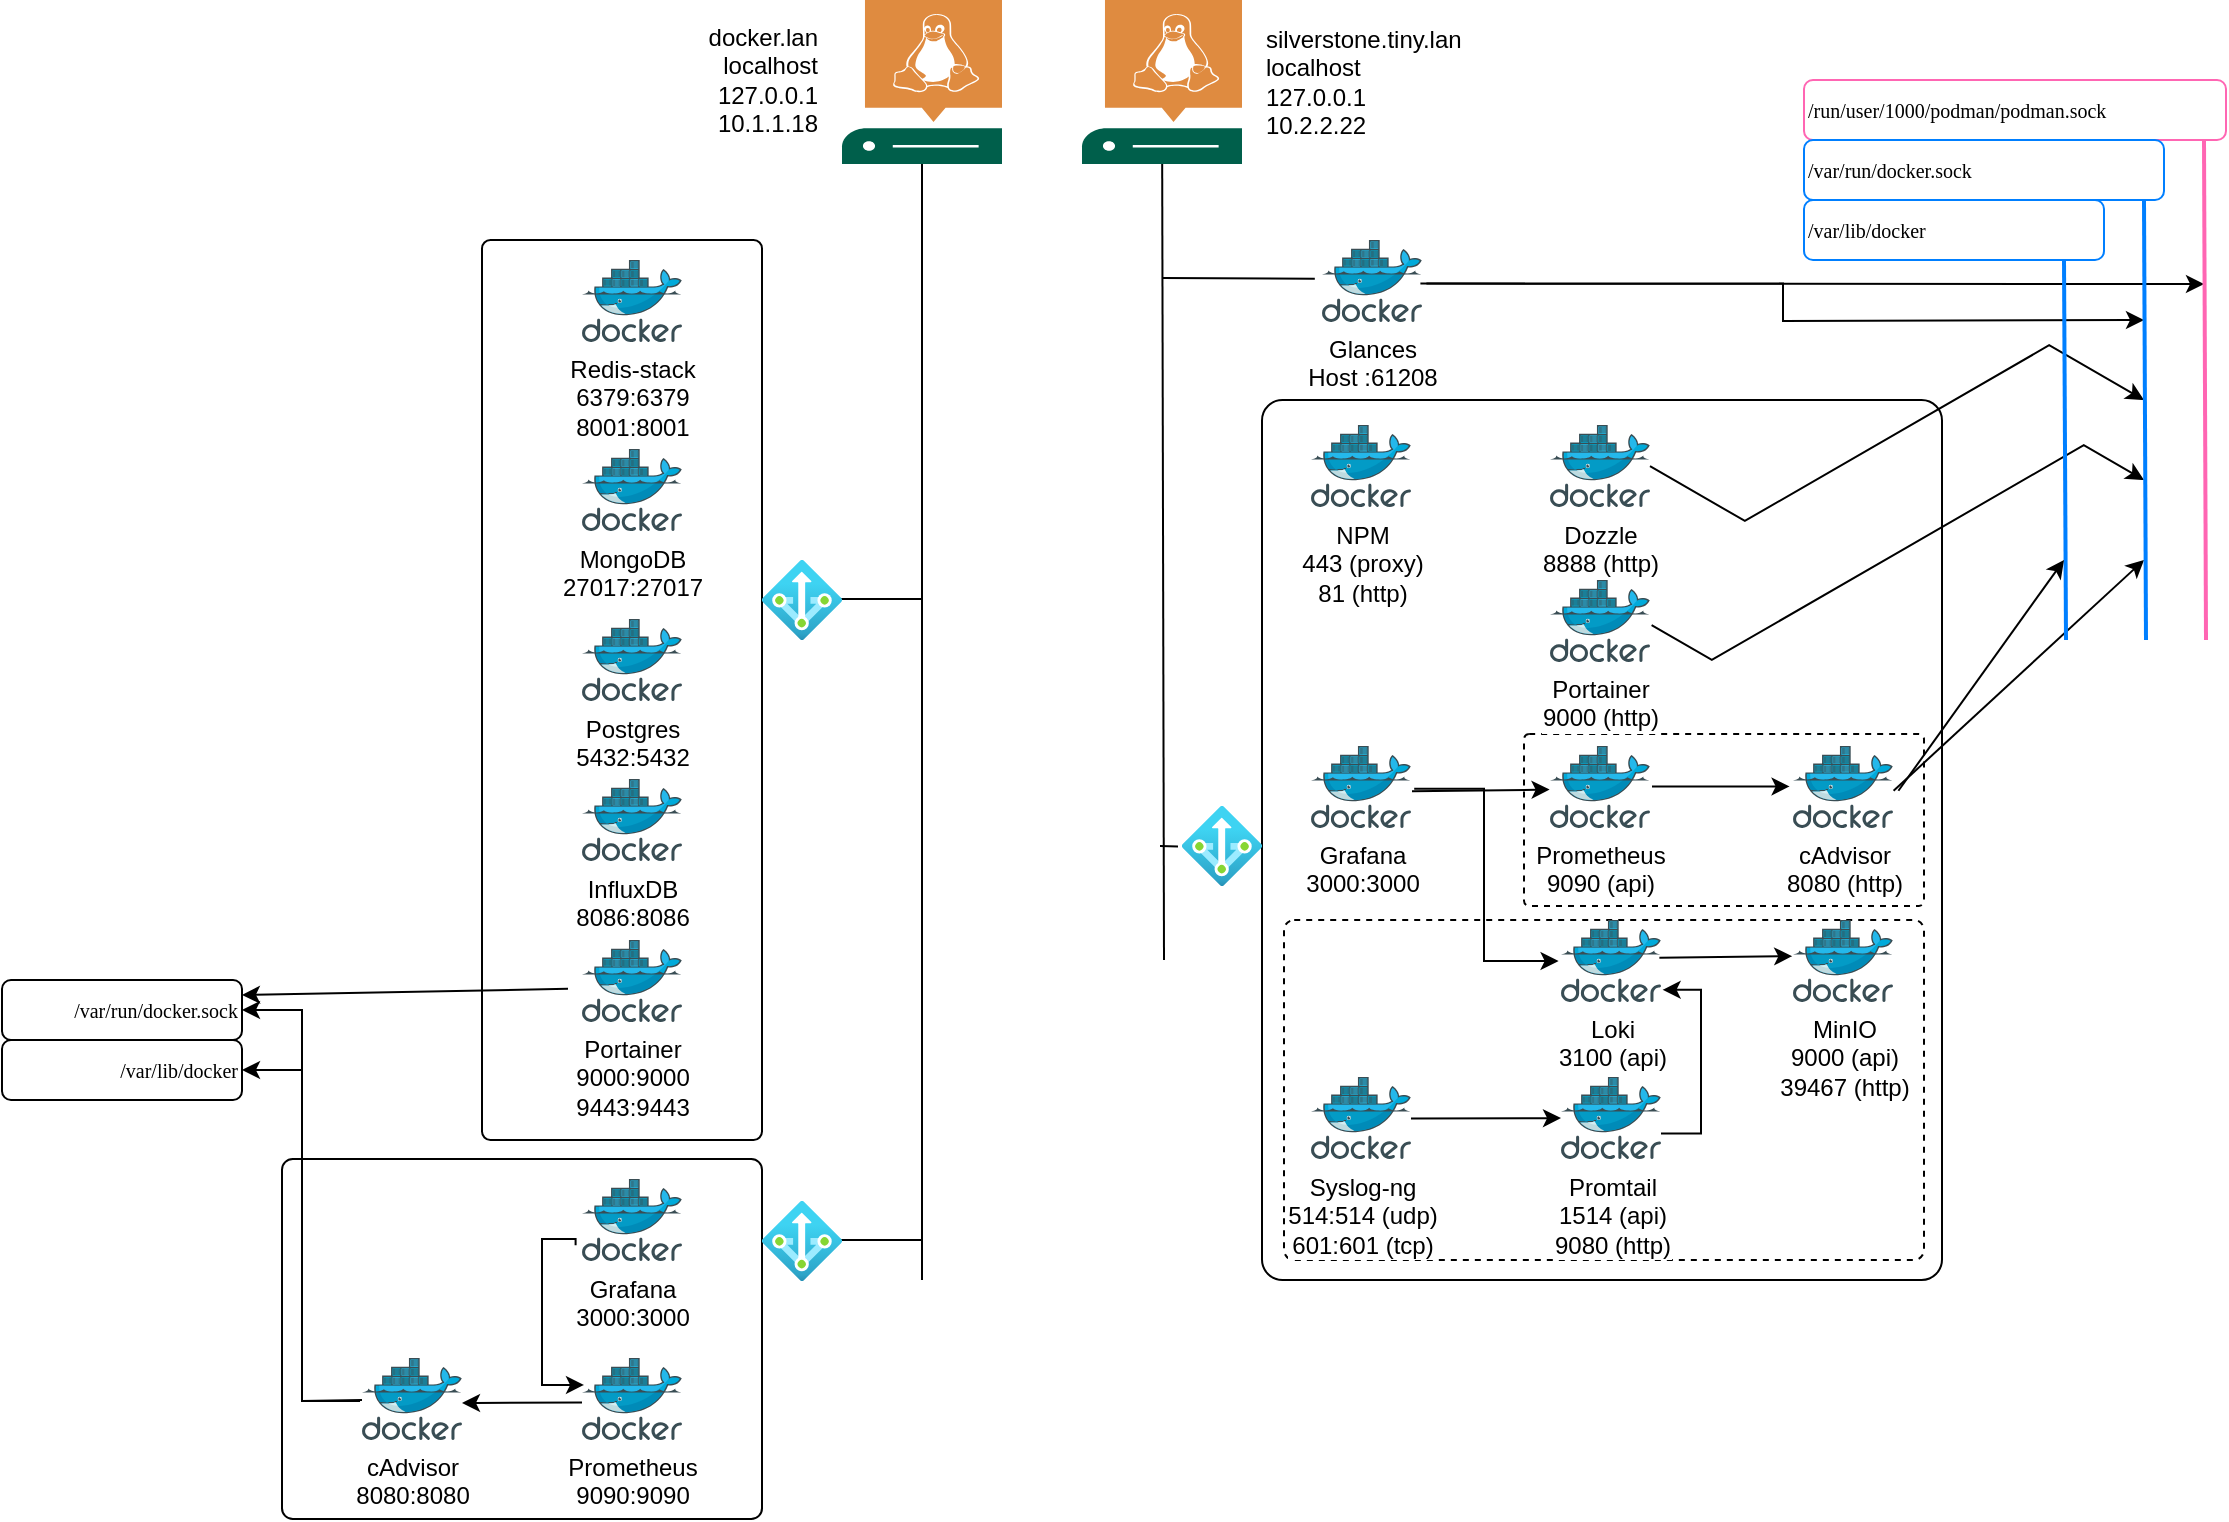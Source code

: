 <mxfile version="24.3.0" type="github" pages="2">
  <diagram name="Page-1" id="xcAeZ0c_36jicNpxhuPr">
    <mxGraphModel dx="1050" dy="565" grid="1" gridSize="10" guides="1" tooltips="1" connect="1" arrows="1" fold="1" page="1" pageScale="1" pageWidth="1169" pageHeight="827" math="0" shadow="0">
      <root>
        <mxCell id="0" />
        <mxCell id="1" parent="0" />
        <mxCell id="pyQKvO4d3ydewZ7Dew-t-11" value="/run/user/1000/podman/podman.sock" style="rounded=1;whiteSpace=wrap;html=1;align=left;fontFamily=Verdana;fontSize=10;strokeColor=#FF66B3;" parent="1" vertex="1">
          <mxGeometry x="910" y="80" width="211" height="30" as="geometry" />
        </mxCell>
        <mxCell id="hVBcRrxeRy2kD3XXEMTC-5" value="" style="rounded=1;whiteSpace=wrap;html=1;arcSize=3;" parent="1" vertex="1">
          <mxGeometry x="149" y="619.5" width="240" height="180" as="geometry" />
        </mxCell>
        <mxCell id="pyQKvO4d3ydewZ7Dew-t-21" value="" style="rounded=1;whiteSpace=wrap;html=1;arcSize=3;fillColor=none;" parent="1" vertex="1">
          <mxGeometry x="639" y="240" width="340" height="440" as="geometry" />
        </mxCell>
        <mxCell id="hVBcRrxeRy2kD3XXEMTC-7" value="" style="rounded=1;whiteSpace=wrap;html=1;arcSize=3;dashed=1;" parent="1" vertex="1">
          <mxGeometry x="650" y="500" width="320" height="170" as="geometry" />
        </mxCell>
        <mxCell id="pyQKvO4d3ydewZ7Dew-t-35" value="" style="rounded=1;whiteSpace=wrap;html=1;arcSize=3;dashed=1;" parent="1" vertex="1">
          <mxGeometry x="770" y="407" width="200" height="86" as="geometry" />
        </mxCell>
        <mxCell id="pyQKvO4d3ydewZ7Dew-t-65" value="" style="orthogonalLoop=1;jettySize=auto;html=1;rounded=0;endArrow=none;endFill=0;" parent="1" edge="1">
          <mxGeometry width="80" relative="1" as="geometry">
            <mxPoint x="389" y="339.5" as="sourcePoint" />
            <mxPoint x="469" y="339.5" as="targetPoint" />
          </mxGeometry>
        </mxCell>
        <mxCell id="pyQKvO4d3ydewZ7Dew-t-64" value="" style="orthogonalLoop=1;jettySize=auto;html=1;rounded=0;endArrow=none;endFill=0;" parent="1" edge="1">
          <mxGeometry width="80" relative="1" as="geometry">
            <mxPoint x="389" y="660" as="sourcePoint" />
            <mxPoint x="469" y="660" as="targetPoint" />
          </mxGeometry>
        </mxCell>
        <mxCell id="pyQKvO4d3ydewZ7Dew-t-32" value="" style="orthogonalLoop=1;jettySize=auto;html=1;rounded=0;endArrow=none;endFill=0;entryX=-0.05;entryY=0.505;entryDx=0;entryDy=0;entryPerimeter=0;" parent="1" target="pyQKvO4d3ydewZ7Dew-t-22" edge="1">
          <mxGeometry width="80" relative="1" as="geometry">
            <mxPoint x="588" y="463" as="sourcePoint" />
            <mxPoint x="589" y="666" as="targetPoint" />
          </mxGeometry>
        </mxCell>
        <mxCell id="pyQKvO4d3ydewZ7Dew-t-59" value="" style="rounded=1;whiteSpace=wrap;html=1;arcSize=3;" parent="1" vertex="1">
          <mxGeometry x="249" y="160" width="140" height="450" as="geometry" />
        </mxCell>
        <mxCell id="pyQKvO4d3ydewZ7Dew-t-1" value="Glances&lt;div&gt;Host :61208&lt;/div&gt;" style="image;sketch=0;aspect=fixed;html=1;points=[];align=center;fontSize=12;image=img/lib/mscae/Docker.svg;" parent="1" vertex="1">
          <mxGeometry x="669" y="160" width="50" height="41" as="geometry" />
        </mxCell>
        <mxCell id="pyQKvO4d3ydewZ7Dew-t-2" value="Dozzle&lt;div&gt;8888 (http)&lt;/div&gt;" style="image;sketch=0;aspect=fixed;html=1;points=[];align=center;fontSize=12;image=img/lib/mscae/Docker.svg;" parent="1" vertex="1">
          <mxGeometry x="783" y="252.5" width="50" height="41" as="geometry" />
        </mxCell>
        <mxCell id="pyQKvO4d3ydewZ7Dew-t-3" value="Grafana&lt;div&gt;3000:3000&lt;/div&gt;" style="image;sketch=0;aspect=fixed;html=1;points=[];align=center;fontSize=12;image=img/lib/mscae/Docker.svg;" parent="1" vertex="1">
          <mxGeometry x="663.5" y="413" width="50" height="41" as="geometry" />
        </mxCell>
        <mxCell id="pyQKvO4d3ydewZ7Dew-t-4" value="Loki&lt;div&gt;3100 (api)&lt;/div&gt;" style="image;sketch=0;aspect=fixed;html=1;points=[];align=center;fontSize=12;image=img/lib/mscae/Docker.svg;" parent="1" vertex="1">
          <mxGeometry x="788.5" y="500" width="50" height="41" as="geometry" />
        </mxCell>
        <mxCell id="pyQKvO4d3ydewZ7Dew-t-5" value="MinIO&lt;div&gt;9000 (api)&lt;/div&gt;&lt;div&gt;39467 (http)&lt;/div&gt;" style="image;sketch=0;aspect=fixed;html=1;points=[];align=center;fontSize=12;image=img/lib/mscae/Docker.svg;" parent="1" vertex="1">
          <mxGeometry x="904.5" y="500" width="50" height="41" as="geometry" />
        </mxCell>
        <mxCell id="pyQKvO4d3ydewZ7Dew-t-6" value="Portainer&lt;div&gt;9000 (http)&lt;/div&gt;" style="image;sketch=0;aspect=fixed;html=1;points=[];align=center;fontSize=12;image=img/lib/mscae/Docker.svg;" parent="1" vertex="1">
          <mxGeometry x="783" y="330" width="50" height="41" as="geometry" />
        </mxCell>
        <mxCell id="pyQKvO4d3ydewZ7Dew-t-7" value="Promtail&lt;div&gt;1514 (api)&lt;/div&gt;&lt;div&gt;9080 (http)&lt;/div&gt;" style="image;sketch=0;aspect=fixed;html=1;points=[];align=center;fontSize=12;image=img/lib/mscae/Docker.svg;" parent="1" vertex="1">
          <mxGeometry x="788.5" y="578.5" width="50" height="41" as="geometry" />
        </mxCell>
        <mxCell id="pyQKvO4d3ydewZ7Dew-t-8" value="Syslog-ng&lt;div&gt;514:514 (udp)&lt;/div&gt;&lt;div&gt;601:601 (tcp)&lt;/div&gt;" style="image;sketch=0;aspect=fixed;html=1;points=[];align=center;fontSize=12;image=img/lib/mscae/Docker.svg;" parent="1" vertex="1">
          <mxGeometry x="663.5" y="578.5" width="50" height="41" as="geometry" />
        </mxCell>
        <mxCell id="pyQKvO4d3ydewZ7Dew-t-9" value="/var/run/docker.sock" style="rounded=1;whiteSpace=wrap;html=1;align=left;fontFamily=Verdana;fontSize=10;strokeColor=#007FFF;" parent="1" vertex="1">
          <mxGeometry x="910" y="110" width="180" height="30" as="geometry" />
        </mxCell>
        <mxCell id="pyQKvO4d3ydewZ7Dew-t-13" value="" style="orthogonalLoop=1;jettySize=auto;html=1;rounded=0;exitX=0.984;exitY=0.532;exitDx=0;exitDy=0;exitPerimeter=0;" parent="1" source="pyQKvO4d3ydewZ7Dew-t-1" edge="1">
          <mxGeometry width="80" relative="1" as="geometry">
            <mxPoint x="769" y="220" as="sourcePoint" />
            <mxPoint x="1110" y="182" as="targetPoint" />
          </mxGeometry>
        </mxCell>
        <mxCell id="pyQKvO4d3ydewZ7Dew-t-14" value="" style="orthogonalLoop=1;jettySize=auto;html=1;rounded=0;exitX=1.044;exitY=0.532;exitDx=0;exitDy=0;exitPerimeter=0;edgeStyle=orthogonalEdgeStyle;" parent="1" source="pyQKvO4d3ydewZ7Dew-t-1" edge="1">
          <mxGeometry width="80" relative="1" as="geometry">
            <mxPoint x="740" y="200" as="sourcePoint" />
            <mxPoint x="1080" y="200" as="targetPoint" />
          </mxGeometry>
        </mxCell>
        <mxCell id="pyQKvO4d3ydewZ7Dew-t-15" value="" style="orthogonalLoop=1;jettySize=auto;html=1;rounded=0;exitX=1;exitY=0.502;exitDx=0;exitDy=0;exitPerimeter=0;edgeStyle=isometricEdgeStyle;elbow=vertical;" parent="1" source="pyQKvO4d3ydewZ7Dew-t-2" edge="1">
          <mxGeometry width="80" relative="1" as="geometry">
            <mxPoint x="739" y="261" as="sourcePoint" />
            <mxPoint x="1080" y="240" as="targetPoint" />
          </mxGeometry>
        </mxCell>
        <mxCell id="pyQKvO4d3ydewZ7Dew-t-16" value="" style="orthogonalLoop=1;jettySize=auto;html=1;rounded=0;exitX=1.016;exitY=0.551;exitDx=0;exitDy=0;exitPerimeter=0;edgeStyle=isometricEdgeStyle;elbow=vertical;" parent="1" source="pyQKvO4d3ydewZ7Dew-t-6" edge="1">
          <mxGeometry width="80" relative="1" as="geometry">
            <mxPoint x="729" y="341" as="sourcePoint" />
            <mxPoint x="1080" y="280" as="targetPoint" />
          </mxGeometry>
        </mxCell>
        <mxCell id="pyQKvO4d3ydewZ7Dew-t-17" value="" style="orthogonalLoop=1;jettySize=auto;html=1;rounded=0;exitX=1;exitY=0.505;exitDx=0;exitDy=0;exitPerimeter=0;" parent="1" source="pyQKvO4d3ydewZ7Dew-t-8" target="pyQKvO4d3ydewZ7Dew-t-7" edge="1">
          <mxGeometry width="80" relative="1" as="geometry">
            <mxPoint x="724.5" y="428" as="sourcePoint" />
            <mxPoint x="943.5" y="308" as="targetPoint" />
          </mxGeometry>
        </mxCell>
        <mxCell id="pyQKvO4d3ydewZ7Dew-t-18" value="" style="orthogonalLoop=1;jettySize=auto;html=1;rounded=0;exitX=1;exitY=0.688;exitDx=0;exitDy=0;exitPerimeter=0;entryX=1.016;entryY=0.851;entryDx=0;entryDy=0;entryPerimeter=0;edgeStyle=orthogonalEdgeStyle;" parent="1" source="pyQKvO4d3ydewZ7Dew-t-7" target="pyQKvO4d3ydewZ7Dew-t-4" edge="1">
          <mxGeometry width="80" relative="1" as="geometry">
            <mxPoint x="734.5" y="438" as="sourcePoint" />
            <mxPoint x="953.5" y="318" as="targetPoint" />
          </mxGeometry>
        </mxCell>
        <mxCell id="pyQKvO4d3ydewZ7Dew-t-19" value="" style="orthogonalLoop=1;jettySize=auto;html=1;rounded=0;exitX=0.984;exitY=0.461;exitDx=0;exitDy=0;exitPerimeter=0;entryX=-0.008;entryY=0.441;entryDx=0;entryDy=0;entryPerimeter=0;" parent="1" source="pyQKvO4d3ydewZ7Dew-t-4" target="pyQKvO4d3ydewZ7Dew-t-5" edge="1">
          <mxGeometry width="80" relative="1" as="geometry">
            <mxPoint x="744.5" y="448" as="sourcePoint" />
            <mxPoint x="963.5" y="328" as="targetPoint" />
          </mxGeometry>
        </mxCell>
        <mxCell id="pyQKvO4d3ydewZ7Dew-t-20" value="" style="orthogonalLoop=1;jettySize=auto;html=1;rounded=0;exitX=1.032;exitY=0.522;exitDx=0;exitDy=0;exitPerimeter=0;entryX=-0.024;entryY=0.5;entryDx=0;entryDy=0;entryPerimeter=0;edgeStyle=orthogonalEdgeStyle;" parent="1" source="pyQKvO4d3ydewZ7Dew-t-3" target="pyQKvO4d3ydewZ7Dew-t-4" edge="1">
          <mxGeometry width="80" relative="1" as="geometry">
            <mxPoint x="754.5" y="458" as="sourcePoint" />
            <mxPoint x="973.5" y="338" as="targetPoint" />
            <Array as="points">
              <mxPoint x="750" y="434" />
              <mxPoint x="750" y="521" />
            </Array>
          </mxGeometry>
        </mxCell>
        <mxCell id="pyQKvO4d3ydewZ7Dew-t-22" value="" style="image;aspect=fixed;html=1;points=[];align=center;fontSize=12;image=img/lib/azure2/networking/NAT.svg;" parent="1" vertex="1">
          <mxGeometry x="599" y="443" width="40" height="40" as="geometry" />
        </mxCell>
        <mxCell id="pyQKvO4d3ydewZ7Dew-t-28" value="" style="orthogonalLoop=1;jettySize=auto;html=1;rounded=0;endArrow=none;endFill=0;" parent="1" source="pyQKvO4d3ydewZ7Dew-t-33" edge="1">
          <mxGeometry width="80" relative="1" as="geometry">
            <mxPoint x="589" y="120" as="sourcePoint" />
            <mxPoint x="590" y="520" as="targetPoint" />
          </mxGeometry>
        </mxCell>
        <mxCell id="pyQKvO4d3ydewZ7Dew-t-29" value="" style="orthogonalLoop=1;jettySize=auto;html=1;rounded=0;endArrow=none;endFill=0;entryX=-0.072;entryY=0.473;entryDx=0;entryDy=0;entryPerimeter=0;" parent="1" target="pyQKvO4d3ydewZ7Dew-t-1" edge="1">
          <mxGeometry width="80" relative="1" as="geometry">
            <mxPoint x="589" y="179" as="sourcePoint" />
            <mxPoint x="599" y="610" as="targetPoint" />
          </mxGeometry>
        </mxCell>
        <mxCell id="pyQKvO4d3ydewZ7Dew-t-33" value="" style="sketch=0;pointerEvents=1;shadow=0;dashed=0;html=1;strokeColor=none;fillColor=#005F4B;labelPosition=center;verticalLabelPosition=bottom;verticalAlign=top;align=center;outlineConnect=0;shape=mxgraph.veeam2.linux_server;" parent="1" vertex="1">
          <mxGeometry x="549" y="40" width="80" height="82" as="geometry" />
        </mxCell>
        <mxCell id="pyQKvO4d3ydewZ7Dew-t-34" value="silverstone.tiny.lan&lt;div&gt;localhost&lt;/div&gt;&lt;div&gt;127.0.0.1&lt;br&gt;&lt;div&gt;10.2.2.22&lt;/div&gt;&lt;/div&gt;" style="text;html=1;align=left;verticalAlign=middle;whiteSpace=wrap;rounded=0;" parent="1" vertex="1">
          <mxGeometry x="639" y="51" width="110" height="60" as="geometry" />
        </mxCell>
        <mxCell id="pyQKvO4d3ydewZ7Dew-t-36" value="Grafana&lt;div&gt;3000:3000&lt;/div&gt;" style="image;sketch=0;aspect=fixed;html=1;points=[];align=center;fontSize=12;image=img/lib/mscae/Docker.svg;" parent="1" vertex="1">
          <mxGeometry x="299" y="629.5" width="50" height="41" as="geometry" />
        </mxCell>
        <mxCell id="pyQKvO4d3ydewZ7Dew-t-37" value="cAdvisor&lt;br&gt;8080:8080" style="image;sketch=0;aspect=fixed;html=1;points=[];align=center;fontSize=12;image=img/lib/mscae/Docker.svg;" parent="1" vertex="1">
          <mxGeometry x="189" y="719" width="50" height="41" as="geometry" />
        </mxCell>
        <mxCell id="pyQKvO4d3ydewZ7Dew-t-39" value="Prometheus&lt;div&gt;9090:9090&lt;/div&gt;" style="image;sketch=0;aspect=fixed;html=1;points=[];align=center;fontSize=12;image=img/lib/mscae/Docker.svg;" parent="1" vertex="1">
          <mxGeometry x="299" y="719" width="50" height="41" as="geometry" />
        </mxCell>
        <mxCell id="pyQKvO4d3ydewZ7Dew-t-42" value="" style="orthogonalLoop=1;jettySize=auto;html=1;rounded=0;exitX=0;exitY=0.544;exitDx=0;exitDy=0;exitPerimeter=0;" parent="1" source="pyQKvO4d3ydewZ7Dew-t-39" edge="1">
          <mxGeometry width="80" relative="1" as="geometry">
            <mxPoint x="370" y="482" as="sourcePoint" />
            <mxPoint x="239" y="741.5" as="targetPoint" />
          </mxGeometry>
        </mxCell>
        <mxCell id="pyQKvO4d3ydewZ7Dew-t-44" value="" style="orthogonalLoop=1;jettySize=auto;html=1;rounded=0;exitX=-0.064;exitY=0.807;exitDx=0;exitDy=0;exitPerimeter=0;entryX=0.02;entryY=0.329;entryDx=0;entryDy=0;entryPerimeter=0;edgeStyle=orthogonalEdgeStyle;" parent="1" source="pyQKvO4d3ydewZ7Dew-t-36" target="pyQKvO4d3ydewZ7Dew-t-39" edge="1">
          <mxGeometry width="80" relative="1" as="geometry">
            <mxPoint x="390" y="502" as="sourcePoint" />
            <mxPoint x="609" y="382" as="targetPoint" />
            <Array as="points">
              <mxPoint x="296" y="659.5" />
              <mxPoint x="279" y="659.5" />
              <mxPoint x="279" y="732.5" />
            </Array>
          </mxGeometry>
        </mxCell>
        <mxCell id="pyQKvO4d3ydewZ7Dew-t-46" value="Portainer&lt;div&gt;9000:9000&lt;/div&gt;&lt;div&gt;9443:9443&lt;/div&gt;" style="image;sketch=0;aspect=fixed;html=1;points=[];align=center;fontSize=12;image=img/lib/mscae/Docker.svg;" parent="1" vertex="1">
          <mxGeometry x="299" y="510" width="50" height="41" as="geometry" />
        </mxCell>
        <mxCell id="pyQKvO4d3ydewZ7Dew-t-48" value="/var/run/docker.sock" style="rounded=1;whiteSpace=wrap;html=1;align=right;fontFamily=Verdana;fontSize=10;" parent="1" vertex="1">
          <mxGeometry x="9" y="530" width="120" height="30" as="geometry" />
        </mxCell>
        <mxCell id="pyQKvO4d3ydewZ7Dew-t-49" value="" style="orthogonalLoop=1;jettySize=auto;html=1;rounded=0;exitX=-0.02;exitY=0.524;exitDx=0;exitDy=0;exitPerimeter=0;entryX=1;entryY=0.5;entryDx=0;entryDy=0;edgeStyle=orthogonalEdgeStyle;" parent="1" source="pyQKvO4d3ydewZ7Dew-t-37" edge="1" target="hVBcRrxeRy2kD3XXEMTC-10">
          <mxGeometry width="80" relative="1" as="geometry">
            <mxPoint x="-21" y="692" as="sourcePoint" />
            <mxPoint x="389" y="398" as="targetPoint" />
          </mxGeometry>
        </mxCell>
        <mxCell id="pyQKvO4d3ydewZ7Dew-t-50" value="" style="orthogonalLoop=1;jettySize=auto;html=1;rounded=0;exitX=-0.14;exitY=0.595;exitDx=0;exitDy=0;exitPerimeter=0;entryX=1;entryY=0.25;entryDx=0;entryDy=0;" parent="1" source="pyQKvO4d3ydewZ7Dew-t-46" target="pyQKvO4d3ydewZ7Dew-t-48" edge="1">
          <mxGeometry width="80" relative="1" as="geometry">
            <mxPoint x="198" y="821" as="sourcePoint" />
            <mxPoint x="-1" y="658" as="targetPoint" />
          </mxGeometry>
        </mxCell>
        <mxCell id="pyQKvO4d3ydewZ7Dew-t-52" value="MongoDB&lt;div&gt;27017:27017&lt;/div&gt;" style="image;sketch=0;aspect=fixed;html=1;points=[];align=center;fontSize=12;image=img/lib/mscae/Docker.svg;" parent="1" vertex="1">
          <mxGeometry x="299" y="264.5" width="50" height="41" as="geometry" />
        </mxCell>
        <mxCell id="pyQKvO4d3ydewZ7Dew-t-56" value="Redis-stack&lt;div&gt;6379:6379&lt;/div&gt;&lt;div&gt;8001:8001&lt;/div&gt;" style="image;sketch=0;aspect=fixed;html=1;points=[];align=center;fontSize=12;image=img/lib/mscae/Docker.svg;" parent="1" vertex="1">
          <mxGeometry x="299" y="170" width="50" height="41" as="geometry" />
        </mxCell>
        <mxCell id="pyQKvO4d3ydewZ7Dew-t-57" value="Postgres&lt;div&gt;5432:5432&lt;/div&gt;" style="image;sketch=0;aspect=fixed;html=1;points=[];align=center;fontSize=12;image=img/lib/mscae/Docker.svg;" parent="1" vertex="1">
          <mxGeometry x="299" y="349.5" width="50" height="41" as="geometry" />
        </mxCell>
        <mxCell id="pyQKvO4d3ydewZ7Dew-t-58" value="InfluxDB&lt;div&gt;8086:8086&lt;/div&gt;" style="image;sketch=0;aspect=fixed;html=1;points=[];align=center;fontSize=12;image=img/lib/mscae/Docker.svg;" parent="1" vertex="1">
          <mxGeometry x="299" y="429.5" width="50" height="41" as="geometry" />
        </mxCell>
        <mxCell id="pyQKvO4d3ydewZ7Dew-t-60" value="" style="image;aspect=fixed;html=1;points=[];align=center;fontSize=12;image=img/lib/azure2/networking/NAT.svg;" parent="1" vertex="1">
          <mxGeometry x="389" y="640.5" width="40" height="40" as="geometry" />
        </mxCell>
        <mxCell id="pyQKvO4d3ydewZ7Dew-t-61" value="" style="image;aspect=fixed;html=1;points=[];align=center;fontSize=12;image=img/lib/azure2/networking/NAT.svg;" parent="1" vertex="1">
          <mxGeometry x="389" y="320" width="40" height="40" as="geometry" />
        </mxCell>
        <mxCell id="pyQKvO4d3ydewZ7Dew-t-62" value="" style="orthogonalLoop=1;jettySize=auto;html=1;rounded=0;endArrow=none;endFill=0;" parent="1" source="pyQKvO4d3ydewZ7Dew-t-63" edge="1">
          <mxGeometry width="80" relative="1" as="geometry">
            <mxPoint x="469" y="120" as="sourcePoint" />
            <mxPoint x="469" y="680" as="targetPoint" />
          </mxGeometry>
        </mxCell>
        <mxCell id="pyQKvO4d3ydewZ7Dew-t-63" value="" style="sketch=0;pointerEvents=1;shadow=0;dashed=0;html=1;strokeColor=none;fillColor=#005F4B;labelPosition=center;verticalLabelPosition=bottom;verticalAlign=top;align=center;outlineConnect=0;shape=mxgraph.veeam2.linux_server;" parent="1" vertex="1">
          <mxGeometry x="429" y="40" width="80" height="82" as="geometry" />
        </mxCell>
        <mxCell id="pyQKvO4d3ydewZ7Dew-t-66" value="docker.lan&lt;div&gt;localhost&lt;/div&gt;&lt;div&gt;127.0.0.1&lt;br&gt;&lt;div&gt;10.1.1.18&lt;/div&gt;&lt;/div&gt;" style="text;html=1;align=right;verticalAlign=middle;whiteSpace=wrap;rounded=0;" parent="1" vertex="1">
          <mxGeometry x="309" y="50" width="110" height="60" as="geometry" />
        </mxCell>
        <mxCell id="pyQKvO4d3ydewZ7Dew-t-67" value="" style="orthogonalLoop=1;jettySize=auto;html=1;rounded=0;entryX=1;entryY=0.5;entryDx=0;entryDy=0;edgeStyle=orthogonalEdgeStyle;" parent="1" target="pyQKvO4d3ydewZ7Dew-t-48" edge="1">
          <mxGeometry width="80" relative="1" as="geometry">
            <mxPoint x="189" y="740" as="sourcePoint" />
            <mxPoint x="79" y="607" as="targetPoint" />
          </mxGeometry>
        </mxCell>
        <mxCell id="hVBcRrxeRy2kD3XXEMTC-1" value="Prometheus&lt;div&gt;9090 (api)&lt;/div&gt;" style="image;sketch=0;aspect=fixed;html=1;points=[];align=center;fontSize=12;image=img/lib/mscae/Docker.svg;" parent="1" vertex="1">
          <mxGeometry x="783" y="413" width="50" height="41" as="geometry" />
        </mxCell>
        <mxCell id="hVBcRrxeRy2kD3XXEMTC-2" value="cAdvisor&lt;br&gt;8080 (http)" style="image;sketch=0;aspect=fixed;html=1;points=[];align=center;fontSize=12;image=img/lib/mscae/Docker.svg;" parent="1" vertex="1">
          <mxGeometry x="904.5" y="413" width="50" height="41" as="geometry" />
        </mxCell>
        <mxCell id="hVBcRrxeRy2kD3XXEMTC-3" value="" style="orthogonalLoop=1;jettySize=auto;html=1;rounded=0;exitX=1.02;exitY=0.493;exitDx=0;exitDy=0;exitPerimeter=0;entryX=-0.034;entryY=0.493;entryDx=0;entryDy=0;entryPerimeter=0;" parent="1" source="hVBcRrxeRy2kD3XXEMTC-1" target="hVBcRrxeRy2kD3XXEMTC-2" edge="1">
          <mxGeometry width="80" relative="1" as="geometry">
            <mxPoint x="848" y="522" as="sourcePoint" />
            <mxPoint x="870" y="463" as="targetPoint" />
          </mxGeometry>
        </mxCell>
        <mxCell id="hVBcRrxeRy2kD3XXEMTC-4" value="" style="orthogonalLoop=1;jettySize=auto;html=1;rounded=0;exitX=1.01;exitY=0.551;exitDx=0;exitDy=0;exitPerimeter=0;entryX=-0.004;entryY=0.532;entryDx=0;entryDy=0;entryPerimeter=0;" parent="1" source="pyQKvO4d3ydewZ7Dew-t-3" target="hVBcRrxeRy2kD3XXEMTC-1" edge="1">
          <mxGeometry width="80" relative="1" as="geometry">
            <mxPoint x="844" y="443" as="sourcePoint" />
            <mxPoint x="913" y="443" as="targetPoint" />
          </mxGeometry>
        </mxCell>
        <mxCell id="hVBcRrxeRy2kD3XXEMTC-8" value="" style="orthogonalLoop=1;jettySize=auto;html=1;rounded=0;exitX=1.006;exitY=0.546;exitDx=0;exitDy=0;exitPerimeter=0;" parent="1" source="hVBcRrxeRy2kD3XXEMTC-2" edge="1">
          <mxGeometry width="80" relative="1" as="geometry">
            <mxPoint x="844" y="443" as="sourcePoint" />
            <mxPoint x="1080" y="320" as="targetPoint" />
          </mxGeometry>
        </mxCell>
        <mxCell id="hVBcRrxeRy2kD3XXEMTC-9" value="NPM&lt;div&gt;443 (proxy)&lt;/div&gt;&lt;div&gt;81 (http)&lt;/div&gt;" style="image;sketch=0;aspect=fixed;html=1;points=[];align=center;fontSize=12;image=img/lib/mscae/Docker.svg;" parent="1" vertex="1">
          <mxGeometry x="663.5" y="252.5" width="50" height="41" as="geometry" />
        </mxCell>
        <mxCell id="hVBcRrxeRy2kD3XXEMTC-10" value="/var/lib/docker" style="rounded=1;whiteSpace=wrap;html=1;align=right;fontFamily=Verdana;fontSize=10;" parent="1" vertex="1">
          <mxGeometry x="9" y="560" width="120" height="30" as="geometry" />
        </mxCell>
        <mxCell id="hVBcRrxeRy2kD3XXEMTC-11" value="/var/lib/docker" style="rounded=1;whiteSpace=wrap;html=1;align=left;fontFamily=Verdana;fontSize=10;strokeColor=#007FFF;" parent="1" vertex="1">
          <mxGeometry x="910" y="140" width="150" height="30" as="geometry" />
        </mxCell>
        <mxCell id="hVBcRrxeRy2kD3XXEMTC-12" value="" style="orthogonalLoop=1;jettySize=auto;html=1;rounded=0;endArrow=none;endFill=0;strokeColor=#FF66B3;strokeWidth=2;" parent="1" edge="1">
          <mxGeometry width="80" relative="1" as="geometry">
            <mxPoint x="1110" y="110" as="sourcePoint" />
            <mxPoint x="1111" y="360" as="targetPoint" />
          </mxGeometry>
        </mxCell>
        <mxCell id="hVBcRrxeRy2kD3XXEMTC-13" value="" style="orthogonalLoop=1;jettySize=auto;html=1;rounded=0;endArrow=none;endFill=0;strokeColor=#007FFF;strokeWidth=2;" parent="1" edge="1">
          <mxGeometry width="80" relative="1" as="geometry">
            <mxPoint x="1080" y="140" as="sourcePoint" />
            <mxPoint x="1081" y="360" as="targetPoint" />
          </mxGeometry>
        </mxCell>
        <mxCell id="hVBcRrxeRy2kD3XXEMTC-14" value="" style="orthogonalLoop=1;jettySize=auto;html=1;rounded=0;endArrow=none;endFill=0;strokeColor=#007FFF;strokeWidth=2;" parent="1" edge="1">
          <mxGeometry width="80" relative="1" as="geometry">
            <mxPoint x="1040" y="170" as="sourcePoint" />
            <mxPoint x="1041" y="360" as="targetPoint" />
          </mxGeometry>
        </mxCell>
        <mxCell id="hVBcRrxeRy2kD3XXEMTC-15" value="" style="orthogonalLoop=1;jettySize=auto;html=1;rounded=0;exitX=1.054;exitY=0.546;exitDx=0;exitDy=0;exitPerimeter=0;" parent="1" source="hVBcRrxeRy2kD3XXEMTC-2" edge="1">
          <mxGeometry width="80" relative="1" as="geometry">
            <mxPoint x="965" y="445" as="sourcePoint" />
            <mxPoint x="1040" y="320" as="targetPoint" />
          </mxGeometry>
        </mxCell>
      </root>
    </mxGraphModel>
  </diagram>
  <diagram id="EKatGNZsBu-Gp1gJ9fFu" name="Page-2">
    <mxGraphModel dx="1050" dy="565" grid="1" gridSize="10" guides="1" tooltips="1" connect="1" arrows="1" fold="1" page="1" pageScale="1" pageWidth="827" pageHeight="1169" math="0" shadow="0">
      <root>
        <mxCell id="0" />
        <mxCell id="1" parent="0" />
      </root>
    </mxGraphModel>
  </diagram>
</mxfile>
